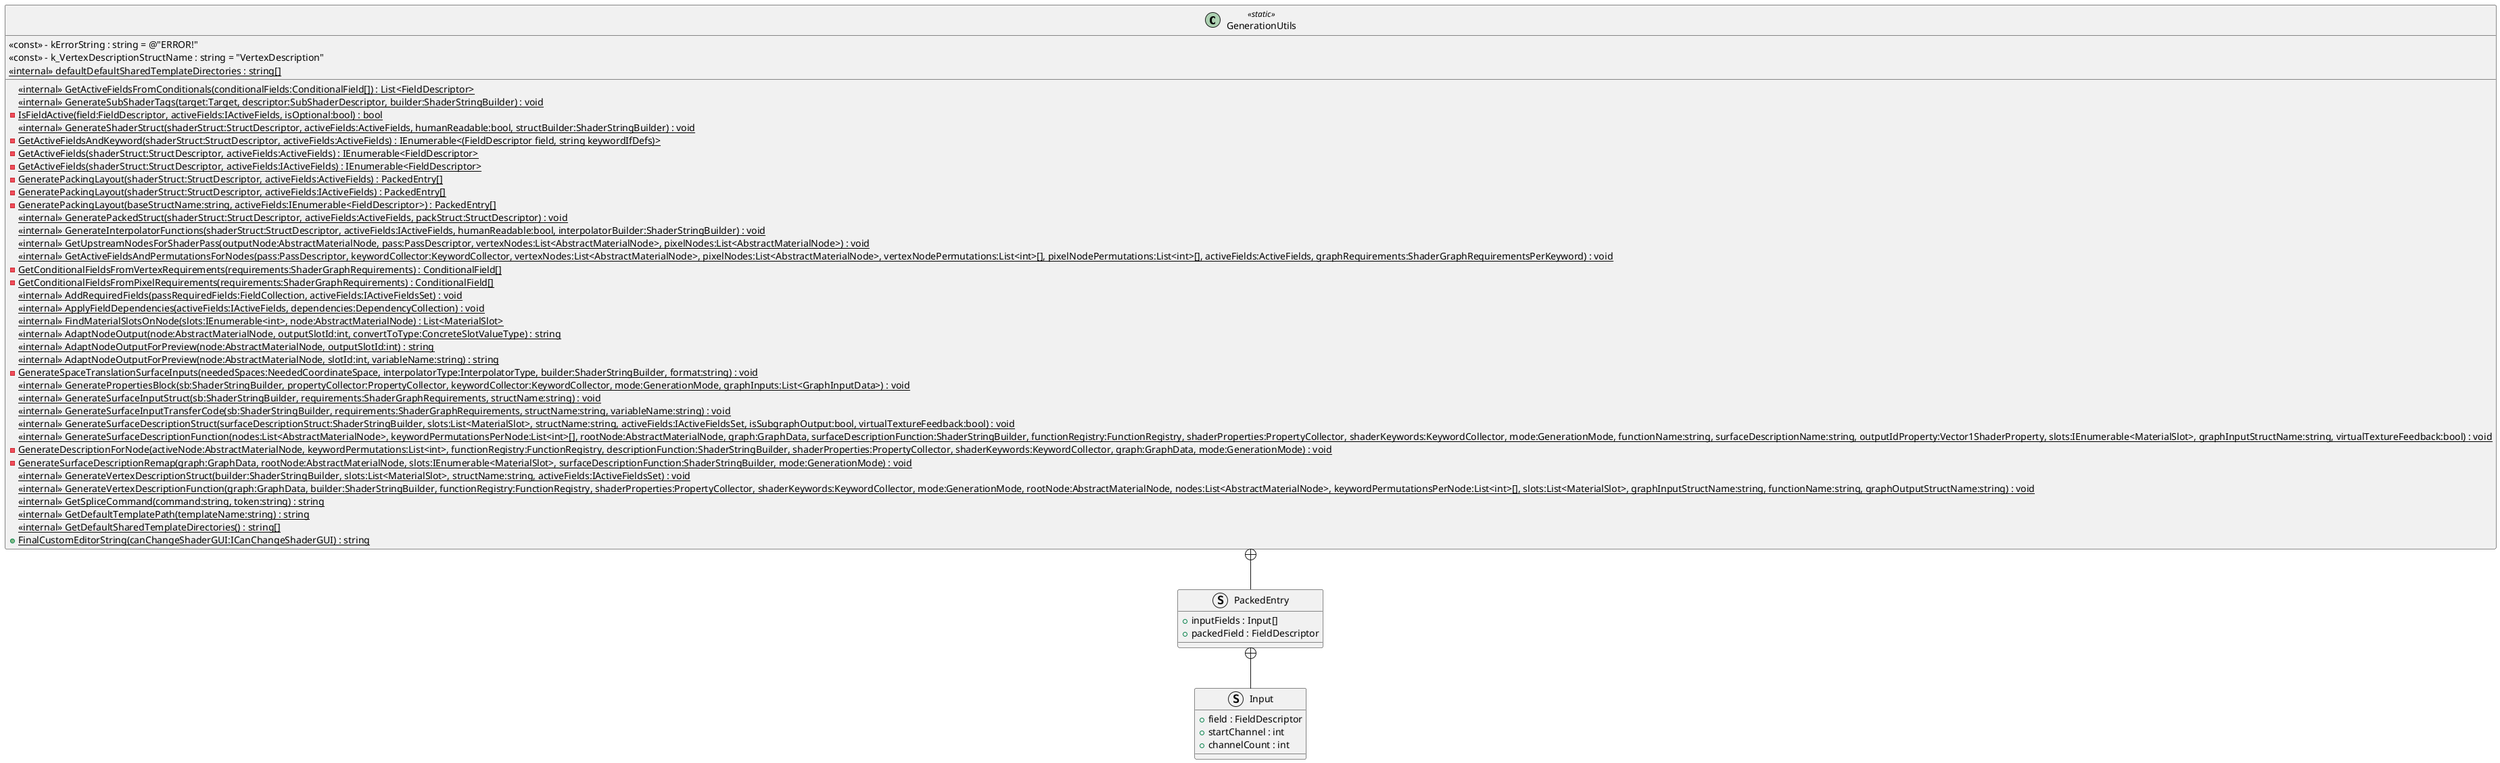 @startuml
class GenerationUtils <<static>> {
    <<const>> - kErrorString : string = @"ERROR!"
    <<internal>> {static} GetActiveFieldsFromConditionals(conditionalFields:ConditionalField[]) : List<FieldDescriptor>
    <<internal>> {static} GenerateSubShaderTags(target:Target, descriptor:SubShaderDescriptor, builder:ShaderStringBuilder) : void
    {static} - IsFieldActive(field:FieldDescriptor, activeFields:IActiveFields, isOptional:bool) : bool
    <<internal>> {static} GenerateShaderStruct(shaderStruct:StructDescriptor, activeFields:ActiveFields, humanReadable:bool, structBuilder:ShaderStringBuilder) : void
    {static} - GetActiveFieldsAndKeyword(shaderStruct:StructDescriptor, activeFields:ActiveFields) : IEnumerable<(FieldDescriptor field, string keywordIfDefs)>
    {static} - GetActiveFields(shaderStruct:StructDescriptor, activeFields:ActiveFields) : IEnumerable<FieldDescriptor>
    {static} - GetActiveFields(shaderStruct:StructDescriptor, activeFields:IActiveFields) : IEnumerable<FieldDescriptor>
    {static} - GeneratePackingLayout(shaderStruct:StructDescriptor, activeFields:ActiveFields) : PackedEntry[]
    {static} - GeneratePackingLayout(shaderStruct:StructDescriptor, activeFields:IActiveFields) : PackedEntry[]
    {static} - GeneratePackingLayout(baseStructName:string, activeFields:IEnumerable<FieldDescriptor>) : PackedEntry[]
    <<internal>> {static} GeneratePackedStruct(shaderStruct:StructDescriptor, activeFields:ActiveFields, packStruct:StructDescriptor) : void
    <<internal>> {static} GenerateInterpolatorFunctions(shaderStruct:StructDescriptor, activeFields:IActiveFields, humanReadable:bool, interpolatorBuilder:ShaderStringBuilder) : void
    <<internal>> {static} GetUpstreamNodesForShaderPass(outputNode:AbstractMaterialNode, pass:PassDescriptor, vertexNodes:List<AbstractMaterialNode>, pixelNodes:List<AbstractMaterialNode>) : void
    <<internal>> {static} GetActiveFieldsAndPermutationsForNodes(pass:PassDescriptor, keywordCollector:KeywordCollector, vertexNodes:List<AbstractMaterialNode>, pixelNodes:List<AbstractMaterialNode>, vertexNodePermutations:List<int>[], pixelNodePermutations:List<int>[], activeFields:ActiveFields, graphRequirements:ShaderGraphRequirementsPerKeyword) : void
    {static} - GetConditionalFieldsFromVertexRequirements(requirements:ShaderGraphRequirements) : ConditionalField[]
    {static} - GetConditionalFieldsFromPixelRequirements(requirements:ShaderGraphRequirements) : ConditionalField[]
    <<internal>> {static} AddRequiredFields(passRequiredFields:FieldCollection, activeFields:IActiveFieldsSet) : void
    <<internal>> {static} ApplyFieldDependencies(activeFields:IActiveFields, dependencies:DependencyCollection) : void
    <<internal>> {static} FindMaterialSlotsOnNode(slots:IEnumerable<int>, node:AbstractMaterialNode) : List<MaterialSlot>
    <<internal>> {static} AdaptNodeOutput(node:AbstractMaterialNode, outputSlotId:int, convertToType:ConcreteSlotValueType) : string
    <<internal>> {static} AdaptNodeOutputForPreview(node:AbstractMaterialNode, outputSlotId:int) : string
    <<internal>> {static} AdaptNodeOutputForPreview(node:AbstractMaterialNode, slotId:int, variableName:string) : string
    {static} - GenerateSpaceTranslationSurfaceInputs(neededSpaces:NeededCoordinateSpace, interpolatorType:InterpolatorType, builder:ShaderStringBuilder, format:string) : void
    <<internal>> {static} GeneratePropertiesBlock(sb:ShaderStringBuilder, propertyCollector:PropertyCollector, keywordCollector:KeywordCollector, mode:GenerationMode, graphInputs:List<GraphInputData>) : void
    <<internal>> {static} GenerateSurfaceInputStruct(sb:ShaderStringBuilder, requirements:ShaderGraphRequirements, structName:string) : void
    <<internal>> {static} GenerateSurfaceInputTransferCode(sb:ShaderStringBuilder, requirements:ShaderGraphRequirements, structName:string, variableName:string) : void
    <<internal>> {static} GenerateSurfaceDescriptionStruct(surfaceDescriptionStruct:ShaderStringBuilder, slots:List<MaterialSlot>, structName:string, activeFields:IActiveFieldsSet, isSubgraphOutput:bool, virtualTextureFeedback:bool) : void
    <<internal>> {static} GenerateSurfaceDescriptionFunction(nodes:List<AbstractMaterialNode>, keywordPermutationsPerNode:List<int>[], rootNode:AbstractMaterialNode, graph:GraphData, surfaceDescriptionFunction:ShaderStringBuilder, functionRegistry:FunctionRegistry, shaderProperties:PropertyCollector, shaderKeywords:KeywordCollector, mode:GenerationMode, functionName:string, surfaceDescriptionName:string, outputIdProperty:Vector1ShaderProperty, slots:IEnumerable<MaterialSlot>, graphInputStructName:string, virtualTextureFeedback:bool) : void
    {static} - GenerateDescriptionForNode(activeNode:AbstractMaterialNode, keywordPermutations:List<int>, functionRegistry:FunctionRegistry, descriptionFunction:ShaderStringBuilder, shaderProperties:PropertyCollector, shaderKeywords:KeywordCollector, graph:GraphData, mode:GenerationMode) : void
    {static} - GenerateSurfaceDescriptionRemap(graph:GraphData, rootNode:AbstractMaterialNode, slots:IEnumerable<MaterialSlot>, surfaceDescriptionFunction:ShaderStringBuilder, mode:GenerationMode) : void
    <<const>> - k_VertexDescriptionStructName : string = "VertexDescription"
    <<internal>> {static} GenerateVertexDescriptionStruct(builder:ShaderStringBuilder, slots:List<MaterialSlot>, structName:string, activeFields:IActiveFieldsSet) : void
    <<internal>> {static} GenerateVertexDescriptionFunction(graph:GraphData, builder:ShaderStringBuilder, functionRegistry:FunctionRegistry, shaderProperties:PropertyCollector, shaderKeywords:KeywordCollector, mode:GenerationMode, rootNode:AbstractMaterialNode, nodes:List<AbstractMaterialNode>, keywordPermutationsPerNode:List<int>[], slots:List<MaterialSlot>, graphInputStructName:string, functionName:string, graphOutputStructName:string) : void
    <<internal>> {static} GetSpliceCommand(command:string, token:string) : string
    <<internal>> {static} GetDefaultTemplatePath(templateName:string) : string
    <<internal>> {static} defaultDefaultSharedTemplateDirectories : string[]
    <<internal>> {static} GetDefaultSharedTemplateDirectories() : string[]
    + {static} FinalCustomEditorString(canChangeShaderGUI:ICanChangeShaderGUI) : string
}
struct PackedEntry {
    + inputFields : Input[]
    + packedField : FieldDescriptor
}
struct Input {
    + field : FieldDescriptor
    + startChannel : int
    + channelCount : int
}
GenerationUtils +-- PackedEntry
PackedEntry +-- Input
@enduml
